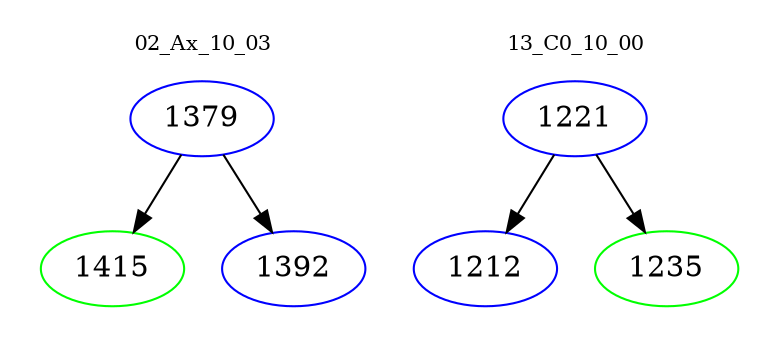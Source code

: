 digraph{
subgraph cluster_0 {
color = white
label = "02_Ax_10_03";
fontsize=10;
T0_1379 [label="1379", color="blue"]
T0_1379 -> T0_1415 [color="black"]
T0_1415 [label="1415", color="green"]
T0_1379 -> T0_1392 [color="black"]
T0_1392 [label="1392", color="blue"]
}
subgraph cluster_1 {
color = white
label = "13_C0_10_00";
fontsize=10;
T1_1221 [label="1221", color="blue"]
T1_1221 -> T1_1212 [color="black"]
T1_1212 [label="1212", color="blue"]
T1_1221 -> T1_1235 [color="black"]
T1_1235 [label="1235", color="green"]
}
}
